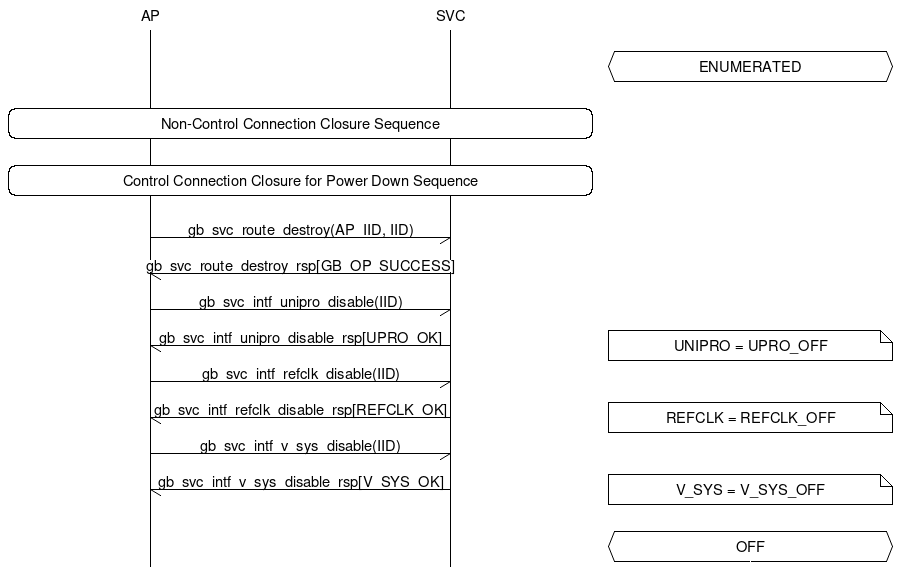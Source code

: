 # MSC for Power Managemenet Power Down Procedure

msc {
  hscale = "1.5", arcgradient = "0";

  AP, SVC, Comments [ linecolor = "white", textcolor = "white" ];

  |||;
  Comments abox Comments [ label = "ENUMERATED" ];
  |||;
  AP rbox SVC [ label = "Non-Control Connection Closure Sequence" ];
  |||;
  AP rbox SVC [ label = "Control Connection Closure for Power Down Sequence" ];
  |||;
  AP->SVC [ label = "gb_svc_route_destroy(AP_IID, IID)"];
  SVC->AP [ label = "gb_svc_route_destroy_rsp[GB_OP_SUCCESS]"];
  AP->SVC [ label = "gb_svc_intf_unipro_disable(IID)" ];
  SVC->AP [ label = "gb_svc_intf_unipro_disable_rsp[UPRO_OK]" ],
  Comments note Comments [ label = "UNIPRO = UPRO_OFF" ];
  AP->SVC [ label = "gb_svc_intf_refclk_disable(IID)" ];
  SVC->AP [ label = "gb_svc_intf_refclk_disable_rsp[REFCLK_OK]" ],
  Comments note Comments [ label = "REFCLK = REFCLK_OFF" ];
  AP->SVC [ label = "gb_svc_intf_v_sys_disable(IID)" ];
  SVC->AP [ label = "gb_svc_intf_v_sys_disable_rsp[V_SYS_OK]" ],
  Comments note Comments [ label = "V_SYS = V_SYS_OFF" ];
  |||;
  Comments abox Comments [ label = "OFF" ];
}
